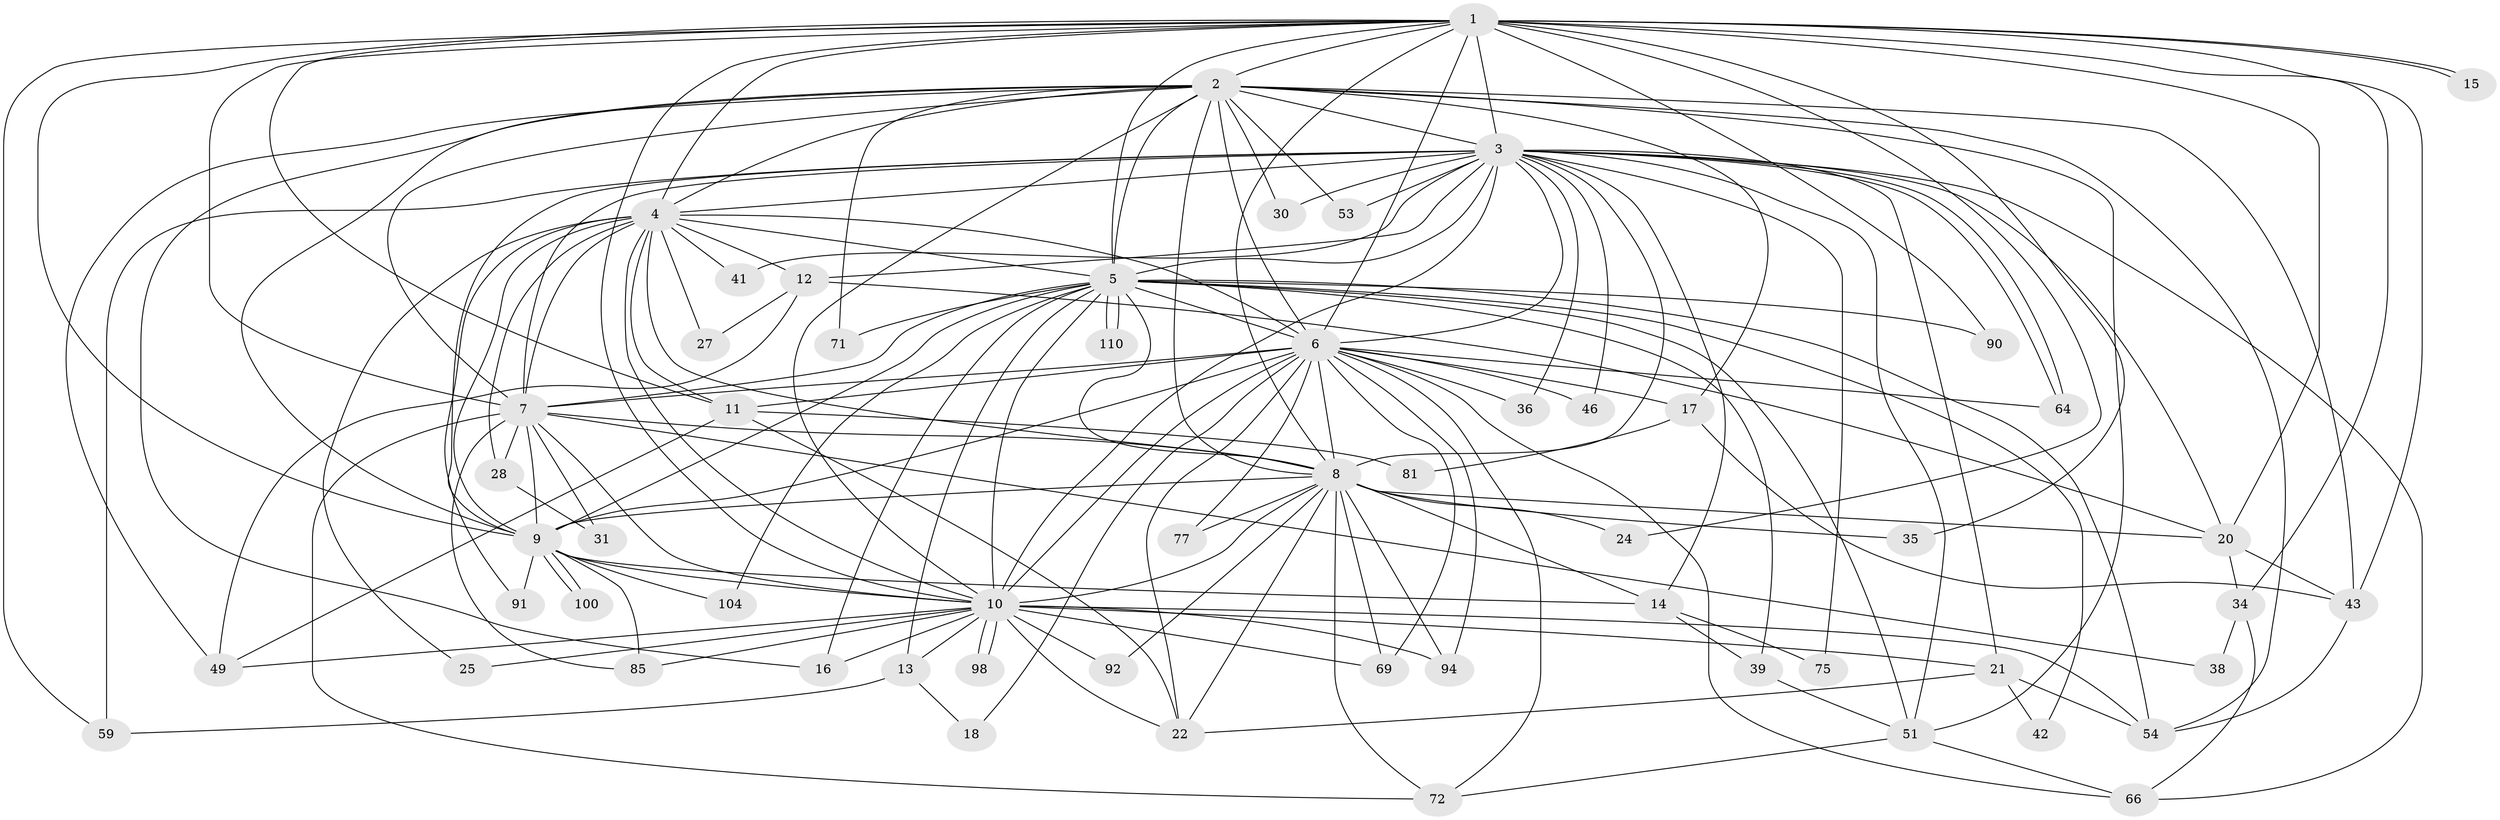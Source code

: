 // original degree distribution, {22: 0.008620689655172414, 23: 0.017241379310344827, 31: 0.008620689655172414, 18: 0.017241379310344827, 27: 0.008620689655172414, 26: 0.008620689655172414, 16: 0.008620689655172414, 25: 0.008620689655172414, 6: 0.008620689655172414, 5: 0.05172413793103448, 4: 0.1206896551724138, 2: 0.5344827586206896, 3: 0.19827586206896552}
// Generated by graph-tools (version 1.1) at 2025/17/03/04/25 18:17:34]
// undirected, 58 vertices, 167 edges
graph export_dot {
graph [start="1"]
  node [color=gray90,style=filled];
  1 [super="+32"];
  2 [super="+50+29+111"];
  3 [super="+61+26+23+95+108+37+19+82+74"];
  4;
  5;
  6 [super="+60+103+68+44+62+45+88+79"];
  7;
  8 [super="+40+48+52"];
  9;
  10 [super="+58"];
  11 [super="+55"];
  12;
  13;
  14;
  15;
  16 [super="+56"];
  17;
  18;
  20 [super="+87"];
  21 [super="+33"];
  22 [super="+84+63"];
  24;
  25;
  27;
  28;
  30 [super="+83"];
  31;
  34;
  35;
  36;
  38;
  39 [super="+86"];
  41;
  42;
  43 [super="+101+47"];
  46;
  49 [super="+65"];
  51 [super="+73+57"];
  53;
  54 [super="+112+89"];
  59 [super="+70"];
  64 [super="+106"];
  66 [super="+67+76"];
  69 [super="+109"];
  71;
  72;
  75;
  77;
  81;
  85 [super="+105"];
  90;
  91;
  92;
  94 [super="+99"];
  98;
  100;
  104;
  110;
  1 -- 2;
  1 -- 3 [weight=2];
  1 -- 4;
  1 -- 5;
  1 -- 6;
  1 -- 7;
  1 -- 8;
  1 -- 9 [weight=2];
  1 -- 10;
  1 -- 11;
  1 -- 15;
  1 -- 15;
  1 -- 24;
  1 -- 34;
  1 -- 35;
  1 -- 59;
  1 -- 90;
  1 -- 20;
  1 -- 43 [weight=2];
  2 -- 3 [weight=4];
  2 -- 4;
  2 -- 5 [weight=2];
  2 -- 6 [weight=2];
  2 -- 7 [weight=2];
  2 -- 8 [weight=2];
  2 -- 9;
  2 -- 10;
  2 -- 16;
  2 -- 17;
  2 -- 30;
  2 -- 49;
  2 -- 51;
  2 -- 53;
  2 -- 71;
  2 -- 54;
  2 -- 43;
  3 -- 4 [weight=2];
  3 -- 5 [weight=2];
  3 -- 6 [weight=2];
  3 -- 7;
  3 -- 8 [weight=2];
  3 -- 9 [weight=2];
  3 -- 10;
  3 -- 12;
  3 -- 20;
  3 -- 21;
  3 -- 30 [weight=2];
  3 -- 41 [weight=2];
  3 -- 46;
  3 -- 51;
  3 -- 64;
  3 -- 64;
  3 -- 75;
  3 -- 66 [weight=2];
  3 -- 53;
  3 -- 14;
  3 -- 59;
  3 -- 36;
  4 -- 5;
  4 -- 6;
  4 -- 7;
  4 -- 8 [weight=2];
  4 -- 9;
  4 -- 10;
  4 -- 11;
  4 -- 12;
  4 -- 25;
  4 -- 27;
  4 -- 28;
  4 -- 41;
  4 -- 91;
  5 -- 6 [weight=3];
  5 -- 7;
  5 -- 8 [weight=3];
  5 -- 9;
  5 -- 10 [weight=2];
  5 -- 13;
  5 -- 16;
  5 -- 39;
  5 -- 42;
  5 -- 71;
  5 -- 90;
  5 -- 104;
  5 -- 110;
  5 -- 110;
  5 -- 54;
  5 -- 51;
  6 -- 7 [weight=2];
  6 -- 8;
  6 -- 9 [weight=2];
  6 -- 10 [weight=3];
  6 -- 17;
  6 -- 18;
  6 -- 36;
  6 -- 46;
  6 -- 66 [weight=2];
  6 -- 94;
  6 -- 77;
  6 -- 64;
  6 -- 69;
  6 -- 72;
  6 -- 11;
  6 -- 22;
  7 -- 8;
  7 -- 9;
  7 -- 10;
  7 -- 28;
  7 -- 31;
  7 -- 38;
  7 -- 72;
  7 -- 85;
  8 -- 9;
  8 -- 10;
  8 -- 14;
  8 -- 20;
  8 -- 22;
  8 -- 24;
  8 -- 35;
  8 -- 72;
  8 -- 77;
  8 -- 92;
  8 -- 94;
  8 -- 69;
  9 -- 10;
  9 -- 14;
  9 -- 91;
  9 -- 100;
  9 -- 100;
  9 -- 104;
  9 -- 85;
  10 -- 13;
  10 -- 21;
  10 -- 25;
  10 -- 69;
  10 -- 85;
  10 -- 92;
  10 -- 94;
  10 -- 98;
  10 -- 98;
  10 -- 49;
  10 -- 16;
  10 -- 54;
  10 -- 22 [weight=2];
  11 -- 22;
  11 -- 81;
  11 -- 49;
  12 -- 27;
  12 -- 49;
  12 -- 20;
  13 -- 18;
  13 -- 59;
  14 -- 39;
  14 -- 75;
  17 -- 43;
  17 -- 81;
  20 -- 34;
  20 -- 43;
  21 -- 42;
  21 -- 22;
  21 -- 54;
  28 -- 31;
  34 -- 38;
  34 -- 66;
  39 -- 51;
  43 -- 54;
  51 -- 72;
  51 -- 66;
}
